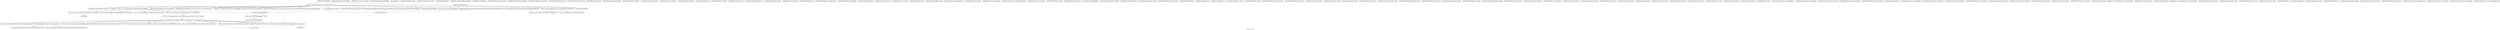 digraph "Call graph: fix_npt.ll" {
	label="Call graph: fix_npt.ll";

	Node0x5568e089ce70 [shape=record,label="{_ZN9LAMMPS_NS6FixNPTC2EPNS_6LAMMPSEiPPc}"];
	Node0x5568e089ce70 -> Node0x5568e08d5f20;
	Node0x5568e089ce70 -> Node0x5568e08d57b0;
	Node0x5568e089ce70 -> Node0x5568e0861dc0;
	Node0x5568e089ce70 -> Node0x5568e087c380;
	Node0x5568e089ce70 -> Node0x5568e08620a0;
	Node0x5568e089ce70 -> Node0x5568e0860e30;
	Node0x5568e089ce70 -> Node0x5568e0861800;
	Node0x5568e089ce70 -> Node0x5568e087ac80;
	Node0x5568e089ce70 -> Node0x5568e0879230;
	Node0x5568e089ce70 -> Node0x5568e087baf0;
	Node0x5568e089ce70 -> Node0x5568e087e440;
	Node0x5568e089ce70 -> Node0x5568e0882580;
	Node0x5568e089ce70 -> Node0x5568e088afa0;
	Node0x5568e089ce70 -> Node0x5568e0861650;
	Node0x5568e089ce70 -> Node0x5568e0860ec0;
	Node0x5568e089ce70 -> Node0x5568e0875720;
	Node0x5568e0879230 [shape=record,label="{_ZN3fmt6v9_lmp7vformatB5cxx11ENS0_17basic_string_viewIcEENS0_17basic_format_argsINS0_20basic_format_contextINS0_8appenderEcEEEE}"];
	Node0x5568e08d5f20 [shape=record,label="{_ZN9LAMMPS_NS5FixNHC2EPNS_6LAMMPSEiPPc}"];
	Node0x5568e0860e30 [shape=record,label="{_ZN9LAMMPS_NS5Error3allERKNSt7__cxx1112basic_stringIcSt11char_traitsIcESaIcEEEiS8_}"];
	Node0x5568e08d57b0 [shape=record,label="{_ZNSaIcEC1Ev}"];
	Node0x5568e0861dc0 [shape=record,label="{_ZNSt7__cxx1112basic_stringIcSt11char_traitsIcESaIcEEC2IS3_EEPKcRKS3_}"];
	Node0x5568e0861dc0 -> Node0x5568e087e620;
	Node0x5568e0861dc0 -> Node0x5568e08ca4a0;
	Node0x5568e0861dc0 -> Node0x5568e088afa0;
	Node0x5568e0861dc0 -> Node0x5568e0885000;
	Node0x5568e0861dc0 -> Node0x5568e08857b0;
	Node0x5568e08b0460 [shape=record,label="{_ZN9LAMMPS_NS3Fix13unpack_borderEiiPd}"];
	Node0x5568e08b1570 [shape=record,label="{_ZN9LAMMPS_NS3Fix13pack_exchangeEiPd}"];
	Node0x5568e08b22c0 [shape=record,label="{_ZN9LAMMPS_NS3Fix15unpack_exchangeEiPd}"];
	Node0x5568e08e2e20 [shape=record,label="{__gxx_personality_v0}"];
	Node0x5568e08620a0 [shape=record,label="{_ZNSt7__cxx1112basic_stringIcSt11char_traitsIcESaIcEED1Ev}"];
	Node0x5568e0861800 [shape=record,label="{_ZNSaIcED1Ev}"];
	Node0x5568e0861650 [shape=record,label="{_ZN9LAMMPS_NS5utils6strdupERKNSt7__cxx1112basic_stringIcSt11char_traitsIcESaIcEEE}"];
	Node0x5568e0860ec0 [shape=record,label="{_ZStplIcSt11char_traitsIcESaIcEENSt7__cxx1112basic_stringIT_T0_T1_EEOS8_PKS5_}"];
	Node0x5568e0860ec0 -> Node0x5568e08e2f30;
	Node0x5568e0860ec0 -> Node0x5568e08e2fe0;
	Node0x5568e087ac80 [shape=record,label="{_ZN9LAMMPS_NS6Modify11add_computeERKNSt7__cxx1112basic_stringIcSt11char_traitsIcESaIcEEEi}"];
	Node0x5568e087c380 [shape=record,label="{_ZN9LAMMPS_NS5FixNHD2Ev}"];
	Node0x5568e08e3090 [shape=record,label="{_ZN9LAMMPS_NS6FixNPTD2Ev}"];
	Node0x5568e08e3090 -> Node0x5568e087c380;
	Node0x5568e0886f00 [shape=record,label="{_ZN9LAMMPS_NS6FixNPTD0Ev}"];
	Node0x5568e0886f00 -> Node0x5568e08e3090;
	Node0x5568e0886f00 -> Node0x5568e0889330;
	Node0x5568e088a4c0 [shape=record,label="{_ZN9LAMMPS_NS5FixNH7setmaskEv}"];
	Node0x5568e088ad20 [shape=record,label="{_ZN9LAMMPS_NS3Fix16post_constructorEv}"];
	Node0x5568e087a7a0 [shape=record,label="{_ZN9LAMMPS_NS5FixNH4initEv}"];
	Node0x5568e088c8a0 [shape=record,label="{_ZN9LAMMPS_NS3Fix9init_listEiPNS_9NeighListE}"];
	Node0x5568e088def0 [shape=record,label="{_ZN9LAMMPS_NS5FixNH5setupEi}"];
	Node0x5568e088f790 [shape=record,label="{_ZN9LAMMPS_NS3Fix18setup_pre_exchangeEv}"];
	Node0x5568e087ab90 [shape=record,label="{_ZN9LAMMPS_NS3Fix18setup_pre_neighborEv}"];
	Node0x5568e0890680 [shape=record,label="{_ZN9LAMMPS_NS3Fix19setup_post_neighborEv}"];
	Node0x5568e0890f50 [shape=record,label="{_ZN9LAMMPS_NS3Fix15setup_pre_forceEi}"];
	Node0x5568e0891680 [shape=record,label="{_ZN9LAMMPS_NS3Fix17setup_pre_reverseEii}"];
	Node0x5568e0892260 [shape=record,label="{_ZN9LAMMPS_NS3Fix9min_setupEi}"];
	Node0x5568e0893250 [shape=record,label="{_ZN9LAMMPS_NS5FixNH17initial_integrateEi}"];
	Node0x5568e0894dc0 [shape=record,label="{_ZN9LAMMPS_NS3Fix14post_integrateEv}"];
	Node0x5568e0896300 [shape=record,label="{_ZN9LAMMPS_NS5FixNH12pre_exchangeEv}"];
	Node0x5568e08986d0 [shape=record,label="{_ZN9LAMMPS_NS3Fix12pre_neighborEv}"];
	Node0x5568e0898d70 [shape=record,label="{_ZN9LAMMPS_NS3Fix13post_neighborEv}"];
	Node0x5568e0899390 [shape=record,label="{_ZN9LAMMPS_NS3Fix9pre_forceEi}"];
	Node0x5568e089a220 [shape=record,label="{_ZN9LAMMPS_NS3Fix11pre_reverseEii}"];
	Node0x5568e089b0f0 [shape=record,label="{_ZN9LAMMPS_NS3Fix10post_forceEi}"];
	Node0x5568e089cf70 [shape=record,label="{_ZN9LAMMPS_NS5FixNH15final_integrateEv}"];
	Node0x5568e089dd80 [shape=record,label="{_ZN9LAMMPS_NS3Fix15fused_integrateEi}"];
	Node0x5568e089f150 [shape=record,label="{_ZN9LAMMPS_NS3Fix11end_of_stepEv}"];
	Node0x5568e08a0410 [shape=record,label="{_ZN9LAMMPS_NS3Fix8post_runEv}"];
	Node0x5568e08a10a0 [shape=record,label="{_ZN9LAMMPS_NS5FixNH13write_restartEP8_IO_FILE}"];
	Node0x5568e08a1af0 [shape=record,label="{_ZN9LAMMPS_NS3Fix18write_restart_fileEPKc}"];
	Node0x5568e08a2460 [shape=record,label="{_ZN9LAMMPS_NS5FixNH7restartEPc}"];
	Node0x5568e08a3c60 [shape=record,label="{_ZN9LAMMPS_NS3Fix11grow_arraysEi}"];
	Node0x5568e08a67e0 [shape=record,label="{_ZN9LAMMPS_NS3Fix11copy_arraysEiii}"];
	Node0x5568e08a79f0 [shape=record,label="{_ZN9LAMMPS_NS3Fix10set_arraysEi}"];
	Node0x5568e08a9e70 [shape=record,label="{_ZN9LAMMPS_NS3Fix13update_arraysEii}"];
	Node0x5568e08aaee0 [shape=record,label="{_ZN9LAMMPS_NS3Fix12set_moleculeEiiiPdS1_S1_}"];
	Node0x5568e08ae040 [shape=record,label="{_ZN9LAMMPS_NS3Fix11clear_bonusEv}"];
	Node0x5568e08af420 [shape=record,label="{_ZN9LAMMPS_NS3Fix11pack_borderEiPiPd}"];
	Node0x5568e08d5cf0 [shape=record,label="{_ZN9LAMMPS_NS3Fix18write_data_sectionEiP8_IO_FILEiPPdi}"];
	Node0x5568e087d030 [shape=record,label="{_ZN9LAMMPS_NS3Fix13zero_momentumEv}"];
	Node0x5568e08c76d0 [shape=record,label="{_ZN9LAMMPS_NS3Fix13zero_rotationEv}"];
	Node0x5568e08c7750 [shape=record,label="{_ZN9LAMMPS_NS3Fix15rebuild_specialEv}"];
	Node0x5568e08c34b0 [shape=record,label="{_ZN9LAMMPS_NS3Fix5imageERPiRPPd}"];
	Node0x5568e087ae60 [shape=record,label="{_ZN9LAMMPS_NS5FixNH12modify_paramEiPPc}"];
	Node0x5568e087aee0 [shape=record,label="{_ZN9LAMMPS_NS5FixNH7extractEPKcRi}"];
	Node0x5568e08c6890 [shape=record,label="{_ZN9LAMMPS_NS5FixNH12memory_usageEv}"];
	Node0x5568e08c7870 [shape=record,label="{_ZN9LAMMPS_NS5FixNH17pack_restart_dataEPd}"];
	Node0x5568e08c78f0 [shape=record,label="{_ZN9LAMMPS_NS5FixNH5remapEv}"];
	Node0x5568e08d5490 [shape=record,label="{_ZN9LAMMPS_NS5FixNH5nve_xEv}"];
	Node0x5568e08e43c0 [shape=record,label="{_ZN9LAMMPS_NS5FixNH5nve_vEv}"];
	Node0x5568e08e4440 [shape=record,label="{_ZN9LAMMPS_NS5FixNH10nh_v_pressEv}"];
	Node0x5568e08e44c0 [shape=record,label="{_ZN9LAMMPS_NS5FixNH9nh_v_tempEv}"];
	Node0x5568e08e4540 [shape=record,label="{_ZN9LAMMPS_NS5FixNH19compute_temp_targetEv}"];
	Node0x5568e08e45c0 [shape=record,label="{_ZN9LAMMPS_NS5FixNH19size_restart_globalEv}"];
	Node0x5568e087e620 [shape=record,label="{_ZNSt7__cxx1112basic_stringIcSt11char_traitsIcESaIcEE13_M_local_dataEv}"];
	Node0x5568e08ca4a0 [shape=record,label="{_ZNSt7__cxx1112basic_stringIcSt11char_traitsIcESaIcEE12_Alloc_hiderC1EPcRKS3_}"];
	Node0x5568e0885000 [shape=record,label="{_ZNSt7__cxx1112basic_stringIcSt11char_traitsIcESaIcEE12_M_constructIPKcEEvT_S8_}"];
	Node0x5568e0885000 -> Node0x5568e08e4640;
	Node0x5568e088afa0 [shape=record,label="{_ZNSt11char_traitsIcE6lengthEPKc}"];
	Node0x5568e088afa0 -> Node0x5568e08e46c0;
	Node0x5568e088afa0 -> Node0x5568e08e4740;
	Node0x5568e08b3310 [shape=record,label="{_ZN9LAMMPS_NS3Fix12pack_restartEiPd}"];
	Node0x5568e08b3ef0 [shape=record,label="{_ZN9LAMMPS_NS3Fix14unpack_restartEii}"];
	Node0x5568e08b46d0 [shape=record,label="{_ZN9LAMMPS_NS3Fix12size_restartEi}"];
	Node0x5568e08b5660 [shape=record,label="{_ZN9LAMMPS_NS3Fix15maxsize_restartEv}"];
	Node0x5568e08b6450 [shape=record,label="{_ZN9LAMMPS_NS3Fix21setup_pre_force_respaEii}"];
	Node0x5568e08bfcf0 [shape=record,label="{_ZN9LAMMPS_NS5FixNH23initial_integrate_respaEiii}"];
	Node0x5568e08c07c0 [shape=record,label="{_ZN9LAMMPS_NS3Fix20post_integrate_respaEii}"];
	Node0x5568e08c24e0 [shape=record,label="{_ZN9LAMMPS_NS5FixNH15pre_force_respaEiii}"];
	Node0x5568e08c3210 [shape=record,label="{_ZN9LAMMPS_NS3Fix16post_force_respaEiii}"];
	Node0x5568e08c43b0 [shape=record,label="{_ZN9LAMMPS_NS5FixNH21final_integrate_respaEii}"];
	Node0x5568e08c23d0 [shape=record,label="{_ZN9LAMMPS_NS3Fix16min_pre_exchangeEv}"];
	Node0x5568e08c2ae0 [shape=record,label="{_ZN9LAMMPS_NS3Fix16min_pre_neighborEv}"];
	Node0x5568e08c30e0 [shape=record,label="{_ZN9LAMMPS_NS3Fix17min_post_neighborEv}"];
	Node0x5568e08c6f80 [shape=record,label="{_ZN9LAMMPS_NS3Fix13min_pre_forceEi}"];
	Node0x5568e08c7530 [shape=record,label="{_ZN9LAMMPS_NS3Fix15min_pre_reverseEii}"];
	Node0x5568e08c9a80 [shape=record,label="{_ZN9LAMMPS_NS3Fix14min_post_forceEi}"];
	Node0x5568e0890e40 [shape=record,label="{_ZN9LAMMPS_NS3Fix10min_energyEPd}"];
	Node0x5568e0868790 [shape=record,label="{_ZN9LAMMPS_NS3Fix9min_storeEv}"];
	Node0x5568e086e580 [shape=record,label="{_ZN9LAMMPS_NS3Fix14min_clearstoreEv}"];
	Node0x5568e086c1d0 [shape=record,label="{_ZN9LAMMPS_NS3Fix13min_pushstoreEv}"];
	Node0x5568e0867330 [shape=record,label="{_ZN9LAMMPS_NS3Fix12min_popstoreEv}"];
	Node0x5568e086ef30 [shape=record,label="{_ZN9LAMMPS_NS3Fix13min_reset_refEv}"];
	Node0x5568e0897580 [shape=record,label="{_ZN9LAMMPS_NS3Fix8min_stepEdPd}"];
	Node0x5568e089bc20 [shape=record,label="{_ZN9LAMMPS_NS3Fix9max_alphaEPd}"];
	Node0x5568e089c440 [shape=record,label="{_ZN9LAMMPS_NS3Fix7min_dofEv}"];
	Node0x5568e089d1d0 [shape=record,label="{_ZN9LAMMPS_NS3Fix17pack_forward_commEiPiPdiS1_}"];
	Node0x5568e089d550 [shape=record,label="{_ZN9LAMMPS_NS3Fix19unpack_forward_commEiiPd}"];
	Node0x5568e089d830 [shape=record,label="{_ZN9LAMMPS_NS3Fix22pack_reverse_comm_sizeEii}"];
	Node0x5568e089db60 [shape=record,label="{_ZN9LAMMPS_NS3Fix17pack_reverse_commEiiPd}"];
	Node0x5568e089dee0 [shape=record,label="{_ZN9LAMMPS_NS3Fix19unpack_reverse_commEiPiPd}"];
	Node0x5568e08a27d0 [shape=record,label="{_ZN9LAMMPS_NS3Fix10reset_gridEv}"];
	Node0x5568e08a51c0 [shape=record,label="{_ZN9LAMMPS_NS3Fix17pack_forward_gridEiPviPi}"];
	Node0x5568e08a5ab0 [shape=record,label="{_ZN9LAMMPS_NS3Fix19unpack_forward_gridEiPviPi}"];
	Node0x5568e08a6350 [shape=record,label="{_ZN9LAMMPS_NS3Fix17pack_reverse_gridEiPviPi}"];
	Node0x5568e08ab740 [shape=record,label="{_ZN9LAMMPS_NS3Fix19unpack_reverse_gridEiPviPi}"];
	Node0x5568e08b3210 [shape=record,label="{_ZN9LAMMPS_NS3Fix15pack_remap_gridEiPviPi}"];
	Node0x5568e086de20 [shape=record,label="{_ZN9LAMMPS_NS3Fix17unpack_remap_gridEiPviPi}"];
	Node0x5568e08c45d0 [shape=record,label="{_ZN9LAMMPS_NS3Fix16unpack_read_gridEiPc}"];
	Node0x5568e08c5820 [shape=record,label="{_ZN9LAMMPS_NS3Fix15pack_write_gridEiPv}"];
	Node0x5568e08c6a50 [shape=record,label="{_ZN9LAMMPS_NS3Fix17unpack_write_gridEiPvPi}"];
	Node0x5568e08c8560 [shape=record,label="{_ZN9LAMMPS_NS3Fix16get_grid_by_nameERKNSt7__cxx1112basic_stringIcSt11char_traitsIcESaIcEEERi}"];
	Node0x5568e08ca2d0 [shape=record,label="{_ZN9LAMMPS_NS3Fix17get_grid_by_indexEi}"];
	Node0x5568e0895880 [shape=record,label="{_ZN9LAMMPS_NS3Fix20get_griddata_by_nameEiRKNSt7__cxx1112basic_stringIcSt11char_traitsIcESaIcEEERi}"];
	Node0x5568e0891800 [shape=record,label="{_ZN9LAMMPS_NS3Fix21get_griddata_by_indexEi}"];
	Node0x5568e0895e40 [shape=record,label="{_ZN9LAMMPS_NS5FixNH14compute_scalarEv}"];
	Node0x5568e0892560 [shape=record,label="{_ZN9LAMMPS_NS5FixNH14compute_vectorEi}"];
	Node0x5568e087cdb0 [shape=record,label="{_ZN9LAMMPS_NS3Fix13compute_arrayEii}"];
	Node0x5568e0885820 [shape=record,label="{_ZN9LAMMPS_NS3Fix3dofEi}"];
	Node0x5568e0893740 [shape=record,label="{_ZN9LAMMPS_NS3Fix6deformEi}"];
	Node0x5568e088a6b0 [shape=record,label="{_ZN9LAMMPS_NS5FixNH12reset_targetEd}"];
	Node0x5568e0893360 [shape=record,label="{_ZN9LAMMPS_NS5FixNH8reset_dtEv}"];
	Node0x5568e087e690 [shape=record,label="{_ZN9LAMMPS_NS3Fix16read_data_headerEPc}"];
	Node0x5568e08dd110 [shape=record,label="{_ZN9LAMMPS_NS3Fix17read_data_sectionEPciS1_i}"];
	Node0x5568e08de5b0 [shape=record,label="{_ZN9LAMMPS_NS3Fix20read_data_skip_linesEPc}"];
	Node0x5568e0886550 [shape=record,label="{_ZN9LAMMPS_NS3Fix17write_data_headerEP8_IO_FILEi}"];
	Node0x5568e087f530 [shape=record,label="{_ZN9LAMMPS_NS3Fix23write_data_section_sizeEiRiS1_}"];
	Node0x5568e0885540 [shape=record,label="{_ZN9LAMMPS_NS3Fix23write_data_section_packEiPPd}"];
	Node0x5568e08d5c70 [shape=record,label="{_ZN9LAMMPS_NS3Fix26write_data_section_keywordEiP8_IO_FILE}"];
	Node0x5568e08857b0 [shape=record,label="{_ZNSt7__cxx1112basic_stringIcSt11char_traitsIcESaIcEE12_Alloc_hiderD2Ev}"];
	Node0x5568e08857b0 -> Node0x5568e08e47c0;
	Node0x5568e08e4640 [shape=record,label="{_ZNSt7__cxx1112basic_stringIcSt11char_traitsIcESaIcEE16_M_construct_auxIPKcEEvT_S8_St12__false_type}"];
	Node0x5568e08e4640 -> Node0x5568e08e4840;
	Node0x5568e08e4840 [shape=record,label="{_ZNSt7__cxx1112basic_stringIcSt11char_traitsIcESaIcEE12_M_constructIPKcEEvT_S8_St20forward_iterator_tag}"];
	Node0x5568e08e4840 -> Node0x5568e08e48c0;
	Node0x5568e08e4840 -> Node0x5568e08e4940;
	Node0x5568e08e4840 -> Node0x5568e08e49c0;
	Node0x5568e08e4840 -> Node0x5568e08e4a40;
	Node0x5568e08e4840 -> Node0x5568e08e4ac0;
	Node0x5568e08e4840 -> Node0x5568e08e4b40;
	Node0x5568e08e4840 -> Node0x5568e08e4bc0;
	Node0x5568e08e4840 -> Node0x5568e08e4c40;
	Node0x5568e08e4840 -> Node0x5568e08e4cc0;
	Node0x5568e08e4840 -> Node0x5568e08e4d40;
	Node0x5568e08e4840 -> Node0x5568e08e4dc0;
	Node0x5568e08e4840 -> Node0x5568e08e4e40;
	Node0x5568e08e4840 -> Node0x5568e08e4ec0;
	Node0x5568e08e4840 -> Node0x5568e08e4f40;
	Node0x5568e08e48c0 [shape=record,label="{_ZN9__gnu_cxx17__is_null_pointerIKcEEbPT_}"];
	Node0x5568e08e4940 [shape=record,label="{_ZSt19__throw_logic_errorPKc}"];
	Node0x5568e08e49c0 [shape=record,label="{_ZSt8distanceIPKcENSt15iterator_traitsIT_E15difference_typeES3_S3_}"];
	Node0x5568e08e49c0 -> Node0x5568e08e4fc0;
	Node0x5568e08e49c0 -> Node0x5568e08e5040;
	Node0x5568e08e4ac0 [shape=record,label="{_ZNSt7__cxx1112basic_stringIcSt11char_traitsIcESaIcEE7_M_dataEPc}"];
	Node0x5568e08e4a40 [shape=record,label="{_ZNSt7__cxx1112basic_stringIcSt11char_traitsIcESaIcEE9_M_createERmm}"];
	Node0x5568e08e4b40 [shape=record,label="{_ZNSt7__cxx1112basic_stringIcSt11char_traitsIcESaIcEE11_M_capacityEm}"];
	Node0x5568e08e4c40 [shape=record,label="{_ZNSt7__cxx1112basic_stringIcSt11char_traitsIcESaIcEE13_S_copy_charsEPcPKcS7_}"];
	Node0x5568e08e4bc0 [shape=record,label="{_ZNKSt7__cxx1112basic_stringIcSt11char_traitsIcESaIcEE7_M_dataEv}"];
	Node0x5568e08e4cc0 [shape=record,label="{__cxa_begin_catch}"];
	Node0x5568e08e4d40 [shape=record,label="{_ZNSt7__cxx1112basic_stringIcSt11char_traitsIcESaIcEE10_M_disposeEv}"];
	Node0x5568e08e4dc0 [shape=record,label="{__cxa_rethrow}"];
	Node0x5568e08e4e40 [shape=record,label="{__cxa_end_catch}"];
	Node0x5568e08e4f40 [shape=record,label="{__clang_call_terminate}"];
	Node0x5568e08e4f40 -> Node0x5568e08e4cc0;
	Node0x5568e08e4f40 -> Node0x5568e08e50c0;
	Node0x5568e08e50c0 [shape=record,label="{_ZSt9terminatev}"];
	Node0x5568e08e4ec0 [shape=record,label="{_ZNSt7__cxx1112basic_stringIcSt11char_traitsIcESaIcEE13_M_set_lengthEm}"];
	Node0x5568e08e5040 [shape=record,label="{_ZSt10__distanceIPKcENSt15iterator_traitsIT_E15difference_typeES3_S3_St26random_access_iterator_tag}"];
	Node0x5568e08e4fc0 [shape=record,label="{_ZSt19__iterator_categoryIPKcENSt15iterator_traitsIT_E17iterator_categoryERKS3_}"];
	Node0x5568e08e46c0 [shape=record,label="{_ZN9__gnu_cxx11char_traitsIcE6lengthEPKc}"];
	Node0x5568e08e46c0 -> Node0x5568e08e5140;
	Node0x5568e08e4740 [shape=record,label="{strlen}"];
	Node0x5568e08e5140 [shape=record,label="{_ZN9__gnu_cxx11char_traitsIcE2eqERKcS3_}"];
	Node0x5568e08e47c0 [shape=record,label="{_ZNSaIcED2Ev}"];
	Node0x5568e08e2f30 [shape=record,label="{_ZNSt7__cxx1112basic_stringIcSt11char_traitsIcESaIcEE6appendEPKc}"];
	Node0x5568e08e2fe0 [shape=record,label="{_ZNSt7__cxx1112basic_stringIcSt11char_traitsIcESaIcEEC1EOS4_}"];
	Node0x5568e0875720 [shape=record,label="{_ZN3fmt6v9_lmp16make_format_argsINS0_20basic_format_contextINS0_8appenderEcEEJRPcEEENS0_16format_arg_storeIT_JDpNSt9remove_cvINSt16remove_referenceIT0_E4typeEE4typeEEEEDpOSB_}"];
	Node0x5568e0875720 -> Node0x5568e087e440;
	Node0x5568e087e440 [shape=record,label="{llvm.memcpy.p0.p0.i64}"];
	Node0x5568e087baf0 [shape=record,label="{_ZN3fmt6v9_lmp16make_format_argsINS0_20basic_format_contextINS0_8appenderEcEEJRPcS6_EEENS0_16format_arg_storeIT_JDpNSt9remove_cvINSt16remove_referenceIT0_E4typeEE4typeEEEEDpOSB_}"];
	Node0x5568e087baf0 -> Node0x5568e087e440;
	Node0x5568e0889330 [shape=record,label="{_ZdlPv}"];
	Node0x5568e0882580 [shape=record,label="{llvm.experimental.noalias.scope.decl}"];
}
